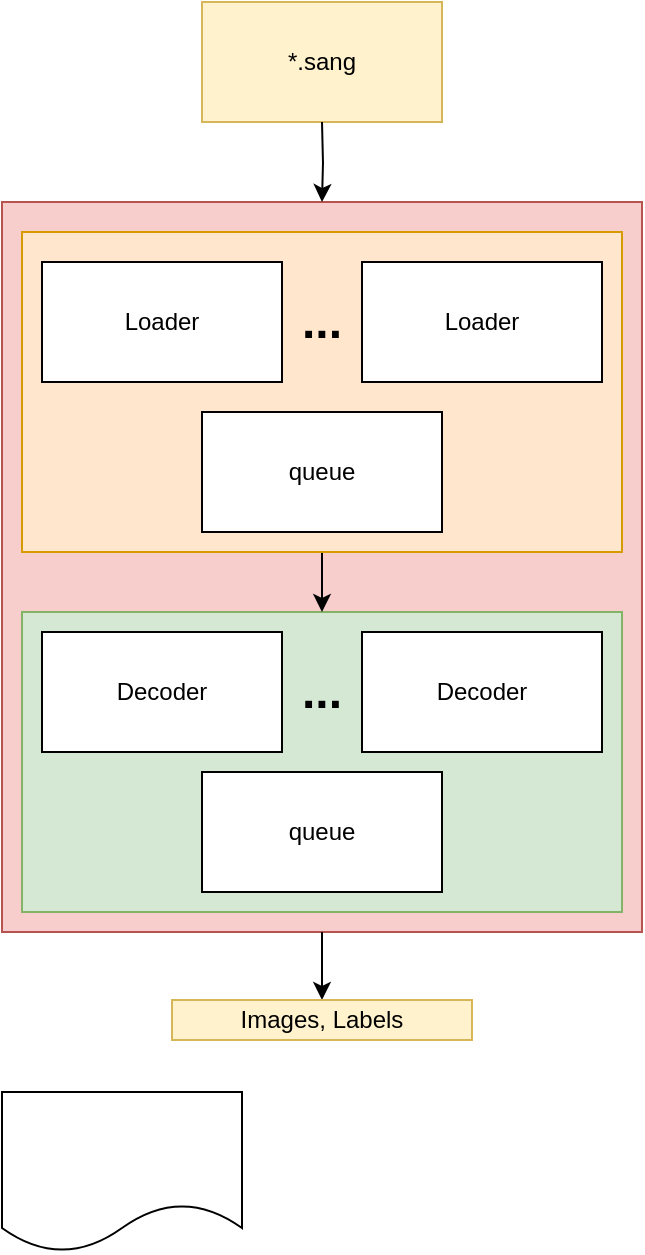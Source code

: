 <mxfile version="12.2.4" pages="1"><diagram id="DAfE9eLNJ4HJIst4JEHg" name="Page-1"><mxGraphModel dx="656" dy="461" grid="1" gridSize="10" guides="1" tooltips="1" connect="1" arrows="1" fold="1" page="1" pageScale="1" pageWidth="827" pageHeight="1169" math="0" shadow="0"><root><mxCell id="0"/><mxCell id="1" parent="0"/><mxCell id="29" value="" style="rounded=0;whiteSpace=wrap;html=1;fillColor=#f8cecc;strokeColor=#b85450;" parent="1" vertex="1"><mxGeometry x="70" y="185" width="320" height="365" as="geometry"/></mxCell><mxCell id="15" value="" style="rounded=0;whiteSpace=wrap;html=1;fillColor=#d5e8d4;strokeColor=#82b366;" parent="1" vertex="1"><mxGeometry x="80" y="390" width="300" height="150" as="geometry"/></mxCell><mxCell id="17" style="edgeStyle=orthogonalEdgeStyle;rounded=0;orthogonalLoop=1;jettySize=auto;html=1;entryX=0.5;entryY=0;entryDx=0;entryDy=0;" parent="1" source="14" target="15" edge="1"><mxGeometry relative="1" as="geometry"/></mxCell><mxCell id="14" value="" style="rounded=0;whiteSpace=wrap;html=1;fillColor=#ffe6cc;strokeColor=#d79b00;" parent="1" vertex="1"><mxGeometry x="80" y="200" width="300" height="160" as="geometry"/></mxCell><mxCell id="3" value="*.sang" style="rounded=0;whiteSpace=wrap;html=1;fillColor=#fff2cc;strokeColor=#d6b656;" parent="1" vertex="1"><mxGeometry x="170" y="85" width="120" height="60" as="geometry"/></mxCell><mxCell id="4" value="Loader" style="rounded=0;whiteSpace=wrap;html=1;" parent="1" vertex="1"><mxGeometry x="90" y="215" width="120" height="60" as="geometry"/></mxCell><mxCell id="6" value="queue" style="rounded=0;whiteSpace=wrap;html=1;" parent="1" vertex="1"><mxGeometry x="170" y="290" width="120" height="60" as="geometry"/></mxCell><mxCell id="8" value="Decoder" style="rounded=0;whiteSpace=wrap;html=1;" parent="1" vertex="1"><mxGeometry x="90" y="400" width="120" height="60" as="geometry"/></mxCell><mxCell id="9" value="queue" style="rounded=0;whiteSpace=wrap;html=1;" parent="1" vertex="1"><mxGeometry x="170" y="470" width="120" height="60" as="geometry"/></mxCell><mxCell id="19" value="Decoder" style="rounded=0;whiteSpace=wrap;html=1;" parent="1" vertex="1"><mxGeometry x="250" y="400" width="120" height="60" as="geometry"/></mxCell><mxCell id="20" value="Loader" style="rounded=0;whiteSpace=wrap;html=1;" parent="1" vertex="1"><mxGeometry x="250" y="215" width="120" height="60" as="geometry"/></mxCell><mxCell id="21" value="&lt;b&gt;&lt;font style=&quot;font-size: 24px&quot;&gt;...&lt;/font&gt;&lt;/b&gt;" style="text;html=1;strokeColor=none;fillColor=none;align=center;verticalAlign=middle;whiteSpace=wrap;rounded=0;" parent="1" vertex="1"><mxGeometry x="210" y="235" width="40" height="20" as="geometry"/></mxCell><mxCell id="22" value="&lt;b&gt;&lt;font style=&quot;font-size: 24px&quot;&gt;...&lt;/font&gt;&lt;/b&gt;" style="text;html=1;strokeColor=none;fillColor=none;align=center;verticalAlign=middle;whiteSpace=wrap;rounded=0;" parent="1" vertex="1"><mxGeometry x="210" y="420" width="40" height="20" as="geometry"/></mxCell><mxCell id="23" style="edgeStyle=orthogonalEdgeStyle;rounded=0;orthogonalLoop=1;jettySize=auto;html=1;entryX=0.5;entryY=0;entryDx=0;entryDy=0;" parent="1" target="24" edge="1"><mxGeometry relative="1" as="geometry"><mxPoint x="230" y="550" as="sourcePoint"/></mxGeometry></mxCell><mxCell id="24" value="Images, Labels" style="text;html=1;strokeColor=#d6b656;fillColor=#fff2cc;align=center;verticalAlign=middle;whiteSpace=wrap;rounded=0;" parent="1" vertex="1"><mxGeometry x="155" y="584" width="150" height="20" as="geometry"/></mxCell><mxCell id="28" style="edgeStyle=orthogonalEdgeStyle;rounded=0;orthogonalLoop=1;jettySize=auto;html=1;" parent="1" edge="1"><mxGeometry relative="1" as="geometry"><mxPoint x="230" y="145" as="sourcePoint"/><mxPoint x="230" y="185" as="targetPoint"/></mxGeometry></mxCell><mxCell id="30" value="" style="shape=document;whiteSpace=wrap;html=1;boundedLbl=1;" vertex="1" parent="1"><mxGeometry x="70" y="630" width="120" height="80" as="geometry"/></mxCell></root></mxGraphModel></diagram></mxfile>